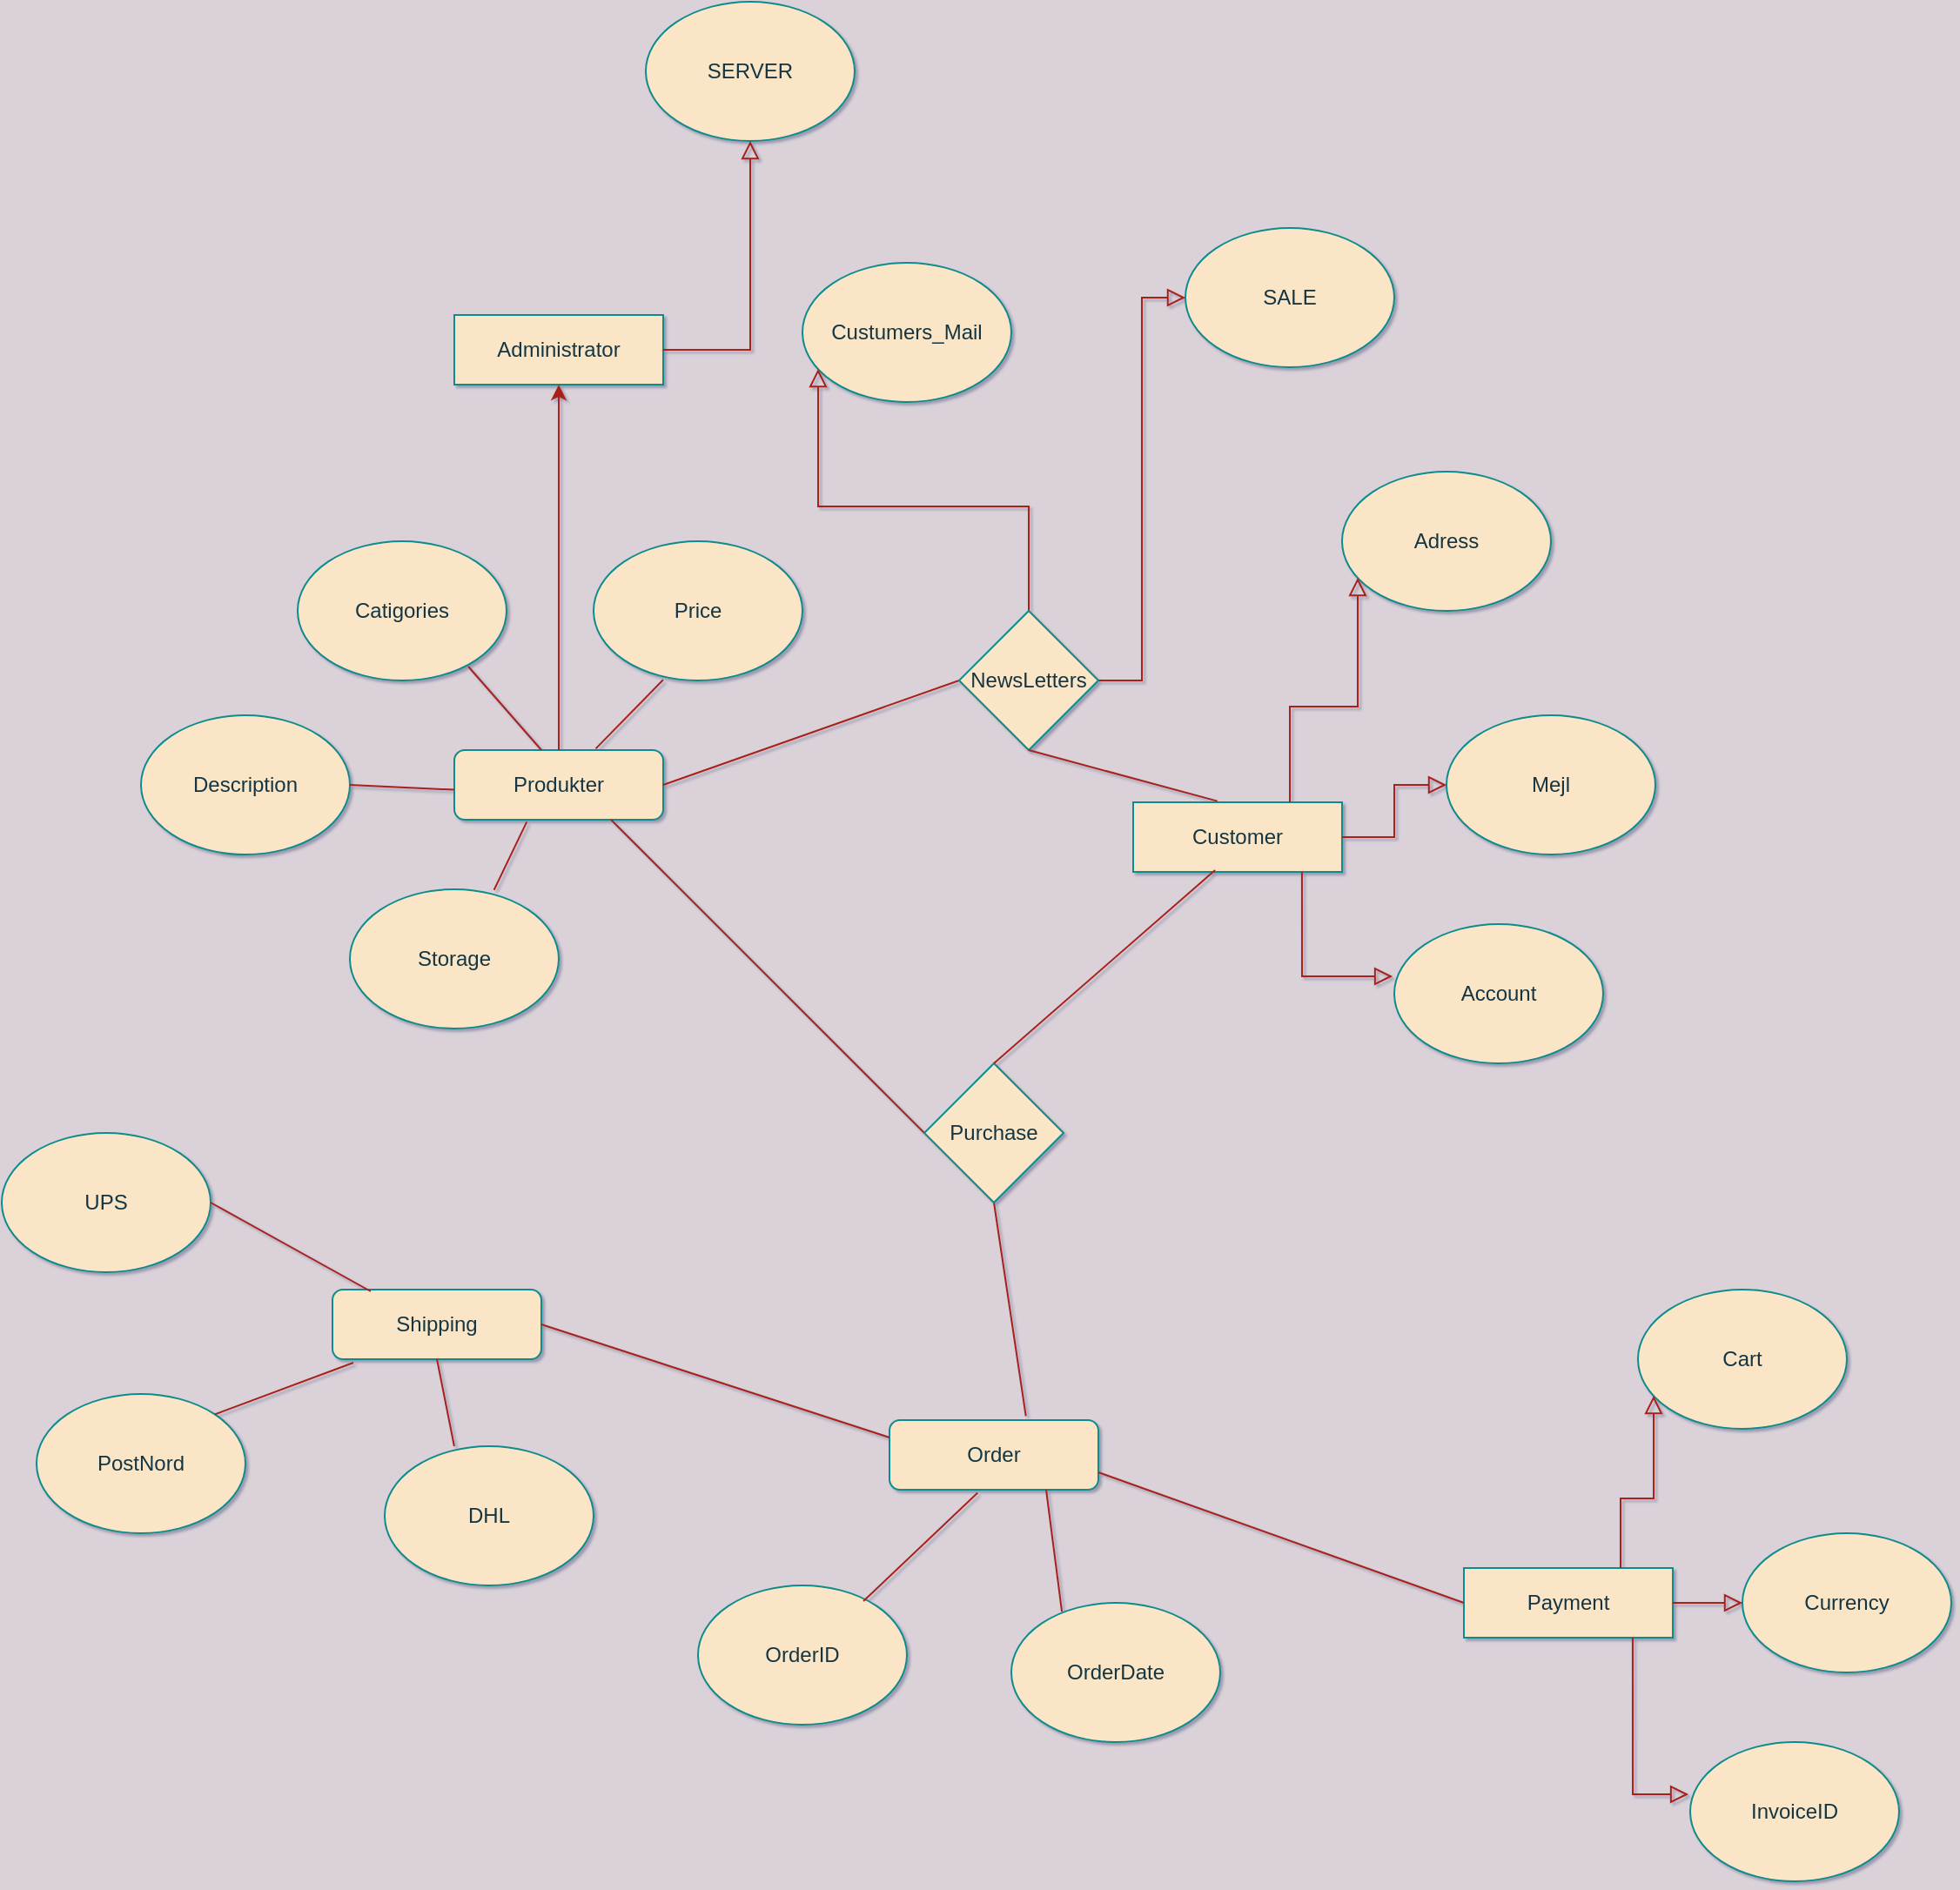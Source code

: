 <mxfile version="14.2.4" type="embed">
    <diagram id="C5RBs43oDa-KdzZeNtuy" name="Page-1">
        <mxGraphModel dx="851" dy="851" grid="0" gridSize="10" guides="1" tooltips="1" connect="1" arrows="1" fold="1" page="0" pageScale="1" pageWidth="827" pageHeight="1169" background="#DAD2D8" math="0" shadow="1">
            <root>
                <mxCell id="WIyWlLk6GJQsqaUBKTNV-0"/>
                <mxCell id="WIyWlLk6GJQsqaUBKTNV-1" parent="WIyWlLk6GJQsqaUBKTNV-0"/>
                <mxCell id="WbxrASm2dwjbmTtkLsMe-0" value="Customer" style="rounded=1;whiteSpace=wrap;html=1;fontSize=12;glass=0;strokeWidth=1;shadow=0;arcSize=0;fillColor=#FAE5C7;strokeColor=#0F8B8D;fontColor=#143642;" parent="WIyWlLk6GJQsqaUBKTNV-1" vertex="1">
                    <mxGeometry x="590" y="190" width="120" height="40" as="geometry"/>
                </mxCell>
                <mxCell id="WbxrASm2dwjbmTtkLsMe-1" value="Produkter" style="rounded=1;whiteSpace=wrap;html=1;fontSize=12;glass=0;strokeWidth=1;shadow=0;fillColor=#FAE5C7;strokeColor=#0F8B8D;fontColor=#143642;" parent="WIyWlLk6GJQsqaUBKTNV-1" vertex="1">
                    <mxGeometry x="200" y="160" width="120" height="40" as="geometry"/>
                </mxCell>
                <mxCell id="WbxrASm2dwjbmTtkLsMe-2" value="Order" style="rounded=1;whiteSpace=wrap;html=1;fontSize=12;glass=0;strokeWidth=1;shadow=0;fillColor=#FAE5C7;strokeColor=#0F8B8D;fontColor=#143642;" parent="WIyWlLk6GJQsqaUBKTNV-1" vertex="1">
                    <mxGeometry x="450" y="545" width="120" height="40" as="geometry"/>
                </mxCell>
                <mxCell id="WbxrASm2dwjbmTtkLsMe-3" value="Shipping" style="rounded=1;whiteSpace=wrap;html=1;fontSize=12;glass=0;strokeWidth=1;shadow=0;fillColor=#FAE5C7;strokeColor=#0F8B8D;fontColor=#143642;" parent="WIyWlLk6GJQsqaUBKTNV-1" vertex="1">
                    <mxGeometry x="130" y="470" width="120" height="40" as="geometry"/>
                </mxCell>
                <mxCell id="WbxrASm2dwjbmTtkLsMe-4" value="Adress" style="ellipse;whiteSpace=wrap;html=1;fillColor=#FAE5C7;strokeColor=#0F8B8D;fontColor=#143642;" parent="WIyWlLk6GJQsqaUBKTNV-1" vertex="1">
                    <mxGeometry x="710" width="120" height="80" as="geometry"/>
                </mxCell>
                <mxCell id="WbxrASm2dwjbmTtkLsMe-5" value="Mejl" style="ellipse;whiteSpace=wrap;html=1;fillColor=#FAE5C7;strokeColor=#0F8B8D;fontColor=#143642;" parent="WIyWlLk6GJQsqaUBKTNV-1" vertex="1">
                    <mxGeometry x="770" y="140" width="120" height="80" as="geometry"/>
                </mxCell>
                <mxCell id="WbxrASm2dwjbmTtkLsMe-6" value="Account" style="ellipse;whiteSpace=wrap;html=1;fillColor=#FAE5C7;strokeColor=#0F8B8D;fontColor=#143642;" parent="WIyWlLk6GJQsqaUBKTNV-1" vertex="1">
                    <mxGeometry x="740" y="260" width="120" height="80" as="geometry"/>
                </mxCell>
                <mxCell id="WbxrASm2dwjbmTtkLsMe-7" value="" style="rounded=0;html=1;jettySize=auto;orthogonalLoop=1;fontSize=11;endArrow=block;endFill=0;endSize=8;strokeWidth=1;shadow=0;labelBackgroundColor=none;edgeStyle=orthogonalEdgeStyle;exitX=0.808;exitY=1;exitDx=0;exitDy=0;exitPerimeter=0;entryX=-0.008;entryY=0.375;entryDx=0;entryDy=0;entryPerimeter=0;strokeColor=#A8201A;fontColor=#143642;" parent="WIyWlLk6GJQsqaUBKTNV-1" source="WbxrASm2dwjbmTtkLsMe-0" target="WbxrASm2dwjbmTtkLsMe-6" edge="1">
                    <mxGeometry relative="1" as="geometry">
                        <mxPoint x="720" y="300" as="sourcePoint"/>
                        <mxPoint x="660" y="240" as="targetPoint"/>
                    </mxGeometry>
                </mxCell>
                <mxCell id="WbxrASm2dwjbmTtkLsMe-8" value="" style="rounded=0;html=1;jettySize=auto;orthogonalLoop=1;fontSize=11;endArrow=block;endFill=0;endSize=8;strokeWidth=1;shadow=0;labelBackgroundColor=none;edgeStyle=orthogonalEdgeStyle;exitX=1;exitY=0.5;exitDx=0;exitDy=0;entryX=0;entryY=0.5;entryDx=0;entryDy=0;strokeColor=#A8201A;fontColor=#143642;" parent="WIyWlLk6GJQsqaUBKTNV-1" source="WbxrASm2dwjbmTtkLsMe-0" target="WbxrASm2dwjbmTtkLsMe-5" edge="1">
                    <mxGeometry relative="1" as="geometry">
                        <mxPoint x="726.96" y="210" as="sourcePoint"/>
                        <mxPoint x="749.04" y="300" as="targetPoint"/>
                    </mxGeometry>
                </mxCell>
                <mxCell id="WbxrASm2dwjbmTtkLsMe-9" value="" style="rounded=0;html=1;jettySize=auto;orthogonalLoop=1;fontSize=11;endArrow=block;endFill=0;endSize=8;strokeWidth=1;shadow=0;labelBackgroundColor=none;edgeStyle=orthogonalEdgeStyle;exitX=0.75;exitY=0;exitDx=0;exitDy=0;entryX=0.075;entryY=0.763;entryDx=0;entryDy=0;entryPerimeter=0;strokeColor=#A8201A;fontColor=#143642;" parent="WIyWlLk6GJQsqaUBKTNV-1" source="WbxrASm2dwjbmTtkLsMe-0" target="WbxrASm2dwjbmTtkLsMe-4" edge="1">
                    <mxGeometry relative="1" as="geometry">
                        <mxPoint x="736.96" y="220" as="sourcePoint"/>
                        <mxPoint x="759.04" y="310" as="targetPoint"/>
                    </mxGeometry>
                </mxCell>
                <mxCell id="WbxrASm2dwjbmTtkLsMe-10" value="OrderID" style="ellipse;whiteSpace=wrap;html=1;fillColor=#FAE5C7;strokeColor=#0F8B8D;fontColor=#143642;" parent="WIyWlLk6GJQsqaUBKTNV-1" vertex="1">
                    <mxGeometry x="340" y="640" width="120" height="80" as="geometry"/>
                </mxCell>
                <mxCell id="WbxrASm2dwjbmTtkLsMe-11" value="OrderDate" style="ellipse;whiteSpace=wrap;html=1;fillColor=#FAE5C7;strokeColor=#0F8B8D;fontColor=#143642;" parent="WIyWlLk6GJQsqaUBKTNV-1" vertex="1">
                    <mxGeometry x="520" y="650" width="120" height="80" as="geometry"/>
                </mxCell>
                <mxCell id="WbxrASm2dwjbmTtkLsMe-12" value="" style="endArrow=none;html=1;exitX=0.792;exitY=0.113;exitDx=0;exitDy=0;exitPerimeter=0;entryX=0.422;entryY=1.044;entryDx=0;entryDy=0;entryPerimeter=0;labelBackgroundColor=#DAD2D8;strokeColor=#A8201A;fontColor=#143642;" parent="WIyWlLk6GJQsqaUBKTNV-1" source="WbxrASm2dwjbmTtkLsMe-10" target="WbxrASm2dwjbmTtkLsMe-2" edge="1">
                    <mxGeometry width="50" height="50" relative="1" as="geometry">
                        <mxPoint x="426" y="860" as="sourcePoint"/>
                        <mxPoint x="476" y="810" as="targetPoint"/>
                    </mxGeometry>
                </mxCell>
                <mxCell id="WbxrASm2dwjbmTtkLsMe-13" value="" style="endArrow=none;html=1;exitX=0.242;exitY=0.063;exitDx=0;exitDy=0;exitPerimeter=0;entryX=0.75;entryY=1;entryDx=0;entryDy=0;labelBackgroundColor=#DAD2D8;strokeColor=#A8201A;fontColor=#143642;" parent="WIyWlLk6GJQsqaUBKTNV-1" source="WbxrASm2dwjbmTtkLsMe-11" target="WbxrASm2dwjbmTtkLsMe-2" edge="1">
                    <mxGeometry width="50" height="50" relative="1" as="geometry">
                        <mxPoint x="445.04" y="879.04" as="sourcePoint"/>
                        <mxPoint x="486" y="820" as="targetPoint"/>
                    </mxGeometry>
                </mxCell>
                <mxCell id="WbxrASm2dwjbmTtkLsMe-14" value="DHL" style="ellipse;whiteSpace=wrap;html=1;fillColor=#FAE5C7;strokeColor=#0F8B8D;fontColor=#143642;" parent="WIyWlLk6GJQsqaUBKTNV-1" vertex="1">
                    <mxGeometry x="160" y="560" width="120" height="80" as="geometry"/>
                </mxCell>
                <mxCell id="WbxrASm2dwjbmTtkLsMe-15" value="PostNord" style="ellipse;whiteSpace=wrap;html=1;fillColor=#FAE5C7;strokeColor=#0F8B8D;fontColor=#143642;" parent="WIyWlLk6GJQsqaUBKTNV-1" vertex="1">
                    <mxGeometry x="-40" y="530" width="120" height="80" as="geometry"/>
                </mxCell>
                <mxCell id="WbxrASm2dwjbmTtkLsMe-16" value="UPS" style="ellipse;whiteSpace=wrap;html=1;fillColor=#FAE5C7;strokeColor=#0F8B8D;fontColor=#143642;" parent="WIyWlLk6GJQsqaUBKTNV-1" vertex="1">
                    <mxGeometry x="-60" y="380" width="120" height="80" as="geometry"/>
                </mxCell>
                <mxCell id="WbxrASm2dwjbmTtkLsMe-17" value="" style="endArrow=none;html=1;exitX=0.5;exitY=1;exitDx=0;exitDy=0;entryX=0.333;entryY=0;entryDx=0;entryDy=0;entryPerimeter=0;labelBackgroundColor=#DAD2D8;strokeColor=#A8201A;fontColor=#143642;" parent="WIyWlLk6GJQsqaUBKTNV-1" source="WbxrASm2dwjbmTtkLsMe-3" target="WbxrASm2dwjbmTtkLsMe-14" edge="1">
                    <mxGeometry width="50" height="50" relative="1" as="geometry">
                        <mxPoint x="330" y="420" as="sourcePoint"/>
                        <mxPoint x="380" y="370" as="targetPoint"/>
                    </mxGeometry>
                </mxCell>
                <mxCell id="WbxrASm2dwjbmTtkLsMe-18" value="" style="endArrow=none;html=1;exitX=0.1;exitY=1.05;exitDx=0;exitDy=0;entryX=1;entryY=0;entryDx=0;entryDy=0;exitPerimeter=0;labelBackgroundColor=#DAD2D8;strokeColor=#A8201A;fontColor=#143642;" parent="WIyWlLk6GJQsqaUBKTNV-1" source="WbxrASm2dwjbmTtkLsMe-3" target="WbxrASm2dwjbmTtkLsMe-15" edge="1">
                    <mxGeometry width="50" height="50" relative="1" as="geometry">
                        <mxPoint x="200" y="520" as="sourcePoint"/>
                        <mxPoint x="209.96" y="570" as="targetPoint"/>
                    </mxGeometry>
                </mxCell>
                <mxCell id="WbxrASm2dwjbmTtkLsMe-19" value="" style="endArrow=none;html=1;exitX=0.183;exitY=0.025;exitDx=0;exitDy=0;entryX=1;entryY=0.5;entryDx=0;entryDy=0;exitPerimeter=0;labelBackgroundColor=#DAD2D8;strokeColor=#A8201A;fontColor=#143642;" parent="WIyWlLk6GJQsqaUBKTNV-1" source="WbxrASm2dwjbmTtkLsMe-3" target="WbxrASm2dwjbmTtkLsMe-16" edge="1">
                    <mxGeometry width="50" height="50" relative="1" as="geometry">
                        <mxPoint x="152" y="522" as="sourcePoint"/>
                        <mxPoint x="122.426" y="566.716" as="targetPoint"/>
                    </mxGeometry>
                </mxCell>
                <mxCell id="WbxrASm2dwjbmTtkLsMe-20" style="edgeStyle=orthogonalEdgeStyle;rounded=0;orthogonalLoop=1;jettySize=auto;html=1;exitX=0.5;exitY=1;exitDx=0;exitDy=0;labelBackgroundColor=#DAD2D8;strokeColor=#A8201A;fontColor=#143642;" parent="WIyWlLk6GJQsqaUBKTNV-1" source="WbxrASm2dwjbmTtkLsMe-16" target="WbxrASm2dwjbmTtkLsMe-16" edge="1">
                    <mxGeometry relative="1" as="geometry"/>
                </mxCell>
                <mxCell id="WbxrASm2dwjbmTtkLsMe-21" value="Price" style="ellipse;whiteSpace=wrap;html=1;fillColor=#FAE5C7;strokeColor=#0F8B8D;fontColor=#143642;" parent="WIyWlLk6GJQsqaUBKTNV-1" vertex="1">
                    <mxGeometry x="280" y="40" width="120" height="80" as="geometry"/>
                </mxCell>
                <mxCell id="WbxrASm2dwjbmTtkLsMe-22" value="Catigories" style="ellipse;whiteSpace=wrap;html=1;fillColor=#FAE5C7;strokeColor=#0F8B8D;fontColor=#143642;" parent="WIyWlLk6GJQsqaUBKTNV-1" vertex="1">
                    <mxGeometry x="110" y="40" width="120" height="80" as="geometry"/>
                </mxCell>
                <mxCell id="WbxrASm2dwjbmTtkLsMe-23" value="Description" style="ellipse;whiteSpace=wrap;html=1;fillColor=#FAE5C7;strokeColor=#0F8B8D;fontColor=#143642;" parent="WIyWlLk6GJQsqaUBKTNV-1" vertex="1">
                    <mxGeometry x="20" y="140" width="120" height="80" as="geometry"/>
                </mxCell>
                <mxCell id="WbxrASm2dwjbmTtkLsMe-24" value="Storage" style="ellipse;whiteSpace=wrap;html=1;fillColor=#FAE5C7;strokeColor=#0F8B8D;fontColor=#143642;" parent="WIyWlLk6GJQsqaUBKTNV-1" vertex="1">
                    <mxGeometry x="140" y="240" width="120" height="80" as="geometry"/>
                </mxCell>
                <mxCell id="WbxrASm2dwjbmTtkLsMe-25" value="" style="endArrow=none;html=1;entryX=0.347;entryY=1.03;entryDx=0;entryDy=0;entryPerimeter=0;exitX=0.69;exitY=0.005;exitDx=0;exitDy=0;exitPerimeter=0;labelBackgroundColor=#DAD2D8;strokeColor=#A8201A;fontColor=#143642;" parent="WIyWlLk6GJQsqaUBKTNV-1" source="WbxrASm2dwjbmTtkLsMe-24" target="WbxrASm2dwjbmTtkLsMe-1" edge="1">
                    <mxGeometry width="50" height="50" relative="1" as="geometry">
                        <mxPoint x="210" y="220" as="sourcePoint"/>
                        <mxPoint x="260" y="170" as="targetPoint"/>
                    </mxGeometry>
                </mxCell>
                <mxCell id="WbxrASm2dwjbmTtkLsMe-26" value="" style="endArrow=none;html=1;entryX=0;entryY=0.57;entryDx=0;entryDy=0;entryPerimeter=0;exitX=1;exitY=0.5;exitDx=0;exitDy=0;labelBackgroundColor=#DAD2D8;strokeColor=#A8201A;fontColor=#143642;" parent="WIyWlLk6GJQsqaUBKTNV-1" source="WbxrASm2dwjbmTtkLsMe-23" target="WbxrASm2dwjbmTtkLsMe-1" edge="1">
                    <mxGeometry width="50" height="50" relative="1" as="geometry">
                        <mxPoint x="210" y="220" as="sourcePoint"/>
                        <mxPoint x="260" y="170" as="targetPoint"/>
                    </mxGeometry>
                </mxCell>
                <mxCell id="WbxrASm2dwjbmTtkLsMe-27" value="" style="endArrow=none;html=1;exitX=0.817;exitY=0.9;exitDx=0;exitDy=0;exitPerimeter=0;entryX=0.417;entryY=0;entryDx=0;entryDy=0;entryPerimeter=0;labelBackgroundColor=#DAD2D8;strokeColor=#A8201A;fontColor=#143642;" parent="WIyWlLk6GJQsqaUBKTNV-1" source="WbxrASm2dwjbmTtkLsMe-22" target="WbxrASm2dwjbmTtkLsMe-1" edge="1">
                    <mxGeometry width="50" height="50" relative="1" as="geometry">
                        <mxPoint x="210" y="220" as="sourcePoint"/>
                        <mxPoint x="260" y="170" as="targetPoint"/>
                    </mxGeometry>
                </mxCell>
                <mxCell id="WbxrASm2dwjbmTtkLsMe-28" value="" style="endArrow=none;html=1;exitX=0.333;exitY=0.995;exitDx=0;exitDy=0;exitPerimeter=0;entryX=0.677;entryY=-0.02;entryDx=0;entryDy=0;entryPerimeter=0;labelBackgroundColor=#DAD2D8;strokeColor=#A8201A;fontColor=#143642;" parent="WIyWlLk6GJQsqaUBKTNV-1" source="WbxrASm2dwjbmTtkLsMe-21" target="WbxrASm2dwjbmTtkLsMe-1" edge="1">
                    <mxGeometry width="50" height="50" relative="1" as="geometry">
                        <mxPoint x="210" y="220" as="sourcePoint"/>
                        <mxPoint x="260" y="170" as="targetPoint"/>
                    </mxGeometry>
                </mxCell>
                <mxCell id="WbxrASm2dwjbmTtkLsMe-29" value="Payment" style="rounded=1;whiteSpace=wrap;html=1;fontSize=12;glass=0;strokeWidth=1;shadow=0;arcSize=0;fillColor=#FAE5C7;strokeColor=#0F8B8D;fontColor=#143642;" parent="WIyWlLk6GJQsqaUBKTNV-1" vertex="1">
                    <mxGeometry x="780" y="630" width="120" height="40" as="geometry"/>
                </mxCell>
                <mxCell id="WbxrASm2dwjbmTtkLsMe-30" value="Cart" style="ellipse;whiteSpace=wrap;html=1;fillColor=#FAE5C7;strokeColor=#0F8B8D;fontColor=#143642;" parent="WIyWlLk6GJQsqaUBKTNV-1" vertex="1">
                    <mxGeometry x="880" y="470" width="120" height="80" as="geometry"/>
                </mxCell>
                <mxCell id="WbxrASm2dwjbmTtkLsMe-31" value="Currency" style="ellipse;whiteSpace=wrap;html=1;fillColor=#FAE5C7;strokeColor=#0F8B8D;fontColor=#143642;" parent="WIyWlLk6GJQsqaUBKTNV-1" vertex="1">
                    <mxGeometry x="940" y="610" width="120" height="80" as="geometry"/>
                </mxCell>
                <mxCell id="WbxrASm2dwjbmTtkLsMe-32" value="InvoiceID" style="ellipse;whiteSpace=wrap;html=1;fillColor=#FAE5C7;strokeColor=#0F8B8D;fontColor=#143642;" parent="WIyWlLk6GJQsqaUBKTNV-1" vertex="1">
                    <mxGeometry x="910" y="730" width="120" height="80" as="geometry"/>
                </mxCell>
                <mxCell id="WbxrASm2dwjbmTtkLsMe-33" value="" style="rounded=0;html=1;jettySize=auto;orthogonalLoop=1;fontSize=11;endArrow=block;endFill=0;endSize=8;strokeWidth=1;shadow=0;labelBackgroundColor=none;edgeStyle=orthogonalEdgeStyle;exitX=0.808;exitY=1;exitDx=0;exitDy=0;exitPerimeter=0;entryX=-0.008;entryY=0.375;entryDx=0;entryDy=0;entryPerimeter=0;strokeColor=#A8201A;fontColor=#143642;" parent="WIyWlLk6GJQsqaUBKTNV-1" source="WbxrASm2dwjbmTtkLsMe-29" target="WbxrASm2dwjbmTtkLsMe-32" edge="1">
                    <mxGeometry relative="1" as="geometry">
                        <mxPoint x="890" y="770" as="sourcePoint"/>
                        <mxPoint x="830" y="710" as="targetPoint"/>
                    </mxGeometry>
                </mxCell>
                <mxCell id="WbxrASm2dwjbmTtkLsMe-34" value="" style="rounded=0;html=1;jettySize=auto;orthogonalLoop=1;fontSize=11;endArrow=block;endFill=0;endSize=8;strokeWidth=1;shadow=0;labelBackgroundColor=none;edgeStyle=orthogonalEdgeStyle;exitX=1;exitY=0.5;exitDx=0;exitDy=0;entryX=0;entryY=0.5;entryDx=0;entryDy=0;strokeColor=#A8201A;fontColor=#143642;" parent="WIyWlLk6GJQsqaUBKTNV-1" source="WbxrASm2dwjbmTtkLsMe-29" target="WbxrASm2dwjbmTtkLsMe-31" edge="1">
                    <mxGeometry relative="1" as="geometry">
                        <mxPoint x="896.96" y="680" as="sourcePoint"/>
                        <mxPoint x="919.04" y="770" as="targetPoint"/>
                    </mxGeometry>
                </mxCell>
                <mxCell id="WbxrASm2dwjbmTtkLsMe-35" value="" style="rounded=0;html=1;jettySize=auto;orthogonalLoop=1;fontSize=11;endArrow=block;endFill=0;endSize=8;strokeWidth=1;shadow=0;labelBackgroundColor=none;edgeStyle=orthogonalEdgeStyle;exitX=0.75;exitY=0;exitDx=0;exitDy=0;entryX=0.075;entryY=0.763;entryDx=0;entryDy=0;entryPerimeter=0;strokeColor=#A8201A;fontColor=#143642;" parent="WIyWlLk6GJQsqaUBKTNV-1" source="WbxrASm2dwjbmTtkLsMe-29" target="WbxrASm2dwjbmTtkLsMe-30" edge="1">
                    <mxGeometry relative="1" as="geometry">
                        <mxPoint x="906.96" y="690" as="sourcePoint"/>
                        <mxPoint x="929.04" y="780" as="targetPoint"/>
                    </mxGeometry>
                </mxCell>
                <mxCell id="WbxrASm2dwjbmTtkLsMe-36" value="Custumers_Mail" style="ellipse;whiteSpace=wrap;html=1;fillColor=#FAE5C7;strokeColor=#0F8B8D;fontColor=#143642;" parent="WIyWlLk6GJQsqaUBKTNV-1" vertex="1">
                    <mxGeometry x="400" y="-120" width="120" height="80" as="geometry"/>
                </mxCell>
                <mxCell id="WbxrASm2dwjbmTtkLsMe-37" value="SALE" style="ellipse;whiteSpace=wrap;html=1;fillColor=#FAE5C7;strokeColor=#0F8B8D;fontColor=#143642;" parent="WIyWlLk6GJQsqaUBKTNV-1" vertex="1">
                    <mxGeometry x="620" y="-140" width="120" height="80" as="geometry"/>
                </mxCell>
                <mxCell id="WbxrASm2dwjbmTtkLsMe-38" value="" style="rounded=0;html=1;jettySize=auto;orthogonalLoop=1;fontSize=11;endArrow=block;endFill=0;endSize=8;strokeWidth=1;shadow=0;labelBackgroundColor=none;edgeStyle=orthogonalEdgeStyle;exitX=1;exitY=0.5;exitDx=0;exitDy=0;entryX=0;entryY=0.5;entryDx=0;entryDy=0;strokeColor=#A8201A;fontColor=#143642;" parent="WIyWlLk6GJQsqaUBKTNV-1" source="WbxrASm2dwjbmTtkLsMe-51" target="WbxrASm2dwjbmTtkLsMe-37" edge="1">
                    <mxGeometry relative="1" as="geometry">
                        <mxPoint x="590" y="130" as="sourcePoint"/>
                        <mxPoint x="589.04" y="110" as="targetPoint"/>
                    </mxGeometry>
                </mxCell>
                <mxCell id="WbxrASm2dwjbmTtkLsMe-39" value="" style="rounded=0;html=1;jettySize=auto;orthogonalLoop=1;fontSize=11;endArrow=block;endFill=0;endSize=8;strokeWidth=1;shadow=0;labelBackgroundColor=none;edgeStyle=orthogonalEdgeStyle;exitX=0.5;exitY=0;exitDx=0;exitDy=0;entryX=0.075;entryY=0.763;entryDx=0;entryDy=0;entryPerimeter=0;strokeColor=#A8201A;fontColor=#143642;" parent="WIyWlLk6GJQsqaUBKTNV-1" source="WbxrASm2dwjbmTtkLsMe-51" target="WbxrASm2dwjbmTtkLsMe-36" edge="1">
                    <mxGeometry relative="1" as="geometry">
                        <mxPoint x="560" y="110" as="sourcePoint"/>
                        <mxPoint x="599.04" y="120" as="targetPoint"/>
                    </mxGeometry>
                </mxCell>
                <mxCell id="WbxrASm2dwjbmTtkLsMe-40" value="" style="endArrow=none;html=1;exitX=1;exitY=0.5;exitDx=0;exitDy=0;entryX=0;entryY=0.25;entryDx=0;entryDy=0;labelBackgroundColor=#DAD2D8;strokeColor=#A8201A;fontColor=#143642;" parent="WIyWlLk6GJQsqaUBKTNV-1" source="WbxrASm2dwjbmTtkLsMe-3" target="WbxrASm2dwjbmTtkLsMe-2" edge="1">
                    <mxGeometry width="50" height="50" relative="1" as="geometry">
                        <mxPoint x="400" y="480" as="sourcePoint"/>
                        <mxPoint x="450" y="430" as="targetPoint"/>
                    </mxGeometry>
                </mxCell>
                <mxCell id="WbxrASm2dwjbmTtkLsMe-41" value="" style="endArrow=none;html=1;entryX=0.5;entryY=1;entryDx=0;entryDy=0;exitX=0.653;exitY=-0.059;exitDx=0;exitDy=0;exitPerimeter=0;labelBackgroundColor=#DAD2D8;strokeColor=#A8201A;fontColor=#143642;" parent="WIyWlLk6GJQsqaUBKTNV-1" source="WbxrASm2dwjbmTtkLsMe-2" target="WbxrASm2dwjbmTtkLsMe-49" edge="1">
                    <mxGeometry width="50" height="50" relative="1" as="geometry">
                        <mxPoint x="400" y="480" as="sourcePoint"/>
                        <mxPoint x="450" y="430" as="targetPoint"/>
                    </mxGeometry>
                </mxCell>
                <mxCell id="WbxrASm2dwjbmTtkLsMe-42" value="" style="endArrow=none;html=1;entryX=0;entryY=0.5;entryDx=0;entryDy=0;exitX=1;exitY=0.75;exitDx=0;exitDy=0;labelBackgroundColor=#DAD2D8;strokeColor=#A8201A;fontColor=#143642;" parent="WIyWlLk6GJQsqaUBKTNV-1" source="WbxrASm2dwjbmTtkLsMe-2" target="WbxrASm2dwjbmTtkLsMe-29" edge="1">
                    <mxGeometry width="50" height="50" relative="1" as="geometry">
                        <mxPoint x="400" y="480" as="sourcePoint"/>
                        <mxPoint x="450" y="430" as="targetPoint"/>
                    </mxGeometry>
                </mxCell>
                <mxCell id="WbxrASm2dwjbmTtkLsMe-43" value="" style="endArrow=none;html=1;entryX=0.75;entryY=1;entryDx=0;entryDy=0;exitX=0;exitY=0.5;exitDx=0;exitDy=0;labelBackgroundColor=#DAD2D8;strokeColor=#A8201A;fontColor=#143642;" parent="WIyWlLk6GJQsqaUBKTNV-1" source="WbxrASm2dwjbmTtkLsMe-49" target="WbxrASm2dwjbmTtkLsMe-1" edge="1">
                    <mxGeometry width="50" height="50" relative="1" as="geometry">
                        <mxPoint x="400" y="480" as="sourcePoint"/>
                        <mxPoint x="450" y="430" as="targetPoint"/>
                    </mxGeometry>
                </mxCell>
                <mxCell id="WbxrASm2dwjbmTtkLsMe-44" value="" style="endArrow=none;html=1;entryX=0;entryY=0.5;entryDx=0;entryDy=0;exitX=1;exitY=0.5;exitDx=0;exitDy=0;labelBackgroundColor=#DAD2D8;strokeColor=#A8201A;fontColor=#143642;" parent="WIyWlLk6GJQsqaUBKTNV-1" source="WbxrASm2dwjbmTtkLsMe-1" target="WbxrASm2dwjbmTtkLsMe-51" edge="1">
                    <mxGeometry width="50" height="50" relative="1" as="geometry">
                        <mxPoint x="250" y="430" as="sourcePoint"/>
                        <mxPoint x="470" y="130" as="targetPoint"/>
                    </mxGeometry>
                </mxCell>
                <mxCell id="WbxrASm2dwjbmTtkLsMe-45" value="Administrator" style="rounded=1;whiteSpace=wrap;html=1;fontSize=12;glass=0;strokeWidth=1;shadow=0;arcSize=0;fillColor=#FAE5C7;strokeColor=#0F8B8D;fontColor=#143642;" parent="WIyWlLk6GJQsqaUBKTNV-1" vertex="1">
                    <mxGeometry x="200" y="-90" width="120" height="40" as="geometry"/>
                </mxCell>
                <mxCell id="WbxrASm2dwjbmTtkLsMe-46" value="SERVER" style="ellipse;whiteSpace=wrap;html=1;fillColor=#FAE5C7;strokeColor=#0F8B8D;fontColor=#143642;" parent="WIyWlLk6GJQsqaUBKTNV-1" vertex="1">
                    <mxGeometry x="310" y="-270" width="120" height="80" as="geometry"/>
                </mxCell>
                <mxCell id="WbxrASm2dwjbmTtkLsMe-47" value="" style="rounded=0;html=1;jettySize=auto;orthogonalLoop=1;fontSize=11;endArrow=block;endFill=0;endSize=8;strokeWidth=1;shadow=0;labelBackgroundColor=none;edgeStyle=orthogonalEdgeStyle;exitX=1;exitY=0.5;exitDx=0;exitDy=0;entryX=0.5;entryY=1;entryDx=0;entryDy=0;strokeColor=#A8201A;fontColor=#143642;" parent="WIyWlLk6GJQsqaUBKTNV-1" source="WbxrASm2dwjbmTtkLsMe-45" target="WbxrASm2dwjbmTtkLsMe-46" edge="1">
                    <mxGeometry relative="1" as="geometry">
                        <mxPoint x="406.96" y="-290" as="sourcePoint"/>
                        <mxPoint x="429.04" y="-200" as="targetPoint"/>
                    </mxGeometry>
                </mxCell>
                <mxCell id="WbxrASm2dwjbmTtkLsMe-48" style="edgeStyle=orthogonalEdgeStyle;rounded=0;orthogonalLoop=1;jettySize=auto;html=1;exitX=0.5;exitY=0;exitDx=0;exitDy=0;entryX=0.5;entryY=1;entryDx=0;entryDy=0;labelBackgroundColor=#DAD2D8;strokeColor=#A8201A;fontColor=#143642;" parent="WIyWlLk6GJQsqaUBKTNV-1" source="WbxrASm2dwjbmTtkLsMe-1" target="WbxrASm2dwjbmTtkLsMe-45" edge="1">
                    <mxGeometry relative="1" as="geometry"/>
                </mxCell>
                <mxCell id="WbxrASm2dwjbmTtkLsMe-49" value="Purchase" style="rhombus;whiteSpace=wrap;html=1;fillColor=#FAE5C7;strokeColor=#0F8B8D;fontColor=#143642;" parent="WIyWlLk6GJQsqaUBKTNV-1" vertex="1">
                    <mxGeometry x="470" y="340" width="80" height="80" as="geometry"/>
                </mxCell>
                <mxCell id="WbxrASm2dwjbmTtkLsMe-50" value="" style="endArrow=none;html=1;entryX=0.392;entryY=0.975;entryDx=0;entryDy=0;entryPerimeter=0;exitX=0.5;exitY=0;exitDx=0;exitDy=0;labelBackgroundColor=#DAD2D8;strokeColor=#A8201A;fontColor=#143642;" parent="WIyWlLk6GJQsqaUBKTNV-1" source="WbxrASm2dwjbmTtkLsMe-49" target="WbxrASm2dwjbmTtkLsMe-0" edge="1">
                    <mxGeometry width="50" height="50" relative="1" as="geometry">
                        <mxPoint x="660" y="390" as="sourcePoint"/>
                        <mxPoint x="710" y="340" as="targetPoint"/>
                    </mxGeometry>
                </mxCell>
                <mxCell id="WbxrASm2dwjbmTtkLsMe-51" value="&lt;span&gt;NewsLetters&lt;/span&gt;" style="rhombus;whiteSpace=wrap;html=1;fillColor=#FAE5C7;strokeColor=#0F8B8D;fontColor=#143642;" parent="WIyWlLk6GJQsqaUBKTNV-1" vertex="1">
                    <mxGeometry x="490" y="80" width="80" height="80" as="geometry"/>
                </mxCell>
                <mxCell id="WbxrASm2dwjbmTtkLsMe-52" value="" style="endArrow=none;html=1;entryX=0.5;entryY=1;entryDx=0;entryDy=0;exitX=0.403;exitY=-0.017;exitDx=0;exitDy=0;exitPerimeter=0;labelBackgroundColor=#DAD2D8;strokeColor=#A8201A;fontColor=#143642;" parent="WIyWlLk6GJQsqaUBKTNV-1" source="WbxrASm2dwjbmTtkLsMe-0" target="WbxrASm2dwjbmTtkLsMe-51" edge="1">
                    <mxGeometry width="50" height="50" relative="1" as="geometry">
                        <mxPoint x="638.36" y="189.32" as="sourcePoint"/>
                        <mxPoint x="520.04" y="151" as="targetPoint"/>
                    </mxGeometry>
                </mxCell>
                <mxCell id="WbxrASm2dwjbmTtkLsMe-53" style="edgeStyle=orthogonalEdgeStyle;rounded=0;orthogonalLoop=1;jettySize=auto;html=1;exitX=0.5;exitY=1;exitDx=0;exitDy=0;labelBackgroundColor=#DAD2D8;strokeColor=#A8201A;fontColor=#143642;" parent="WIyWlLk6GJQsqaUBKTNV-1" source="WbxrASm2dwjbmTtkLsMe-23" target="WbxrASm2dwjbmTtkLsMe-23" edge="1">
                    <mxGeometry relative="1" as="geometry"/>
                </mxCell>
            </root>
        </mxGraphModel>
    </diagram>
</mxfile>